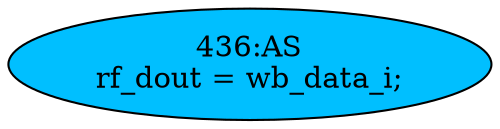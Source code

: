 strict digraph "" {
	node [label="\N"];
	"436:AS"	 [ast="<pyverilog.vparser.ast.Assign object at 0x7f7bca94aa90>",
		def_var="['rf_dout']",
		fillcolor=deepskyblue,
		label="436:AS
rf_dout = wb_data_i;",
		statements="[]",
		style=filled,
		typ=Assign,
		use_var="['wb_data_i']"];
}
